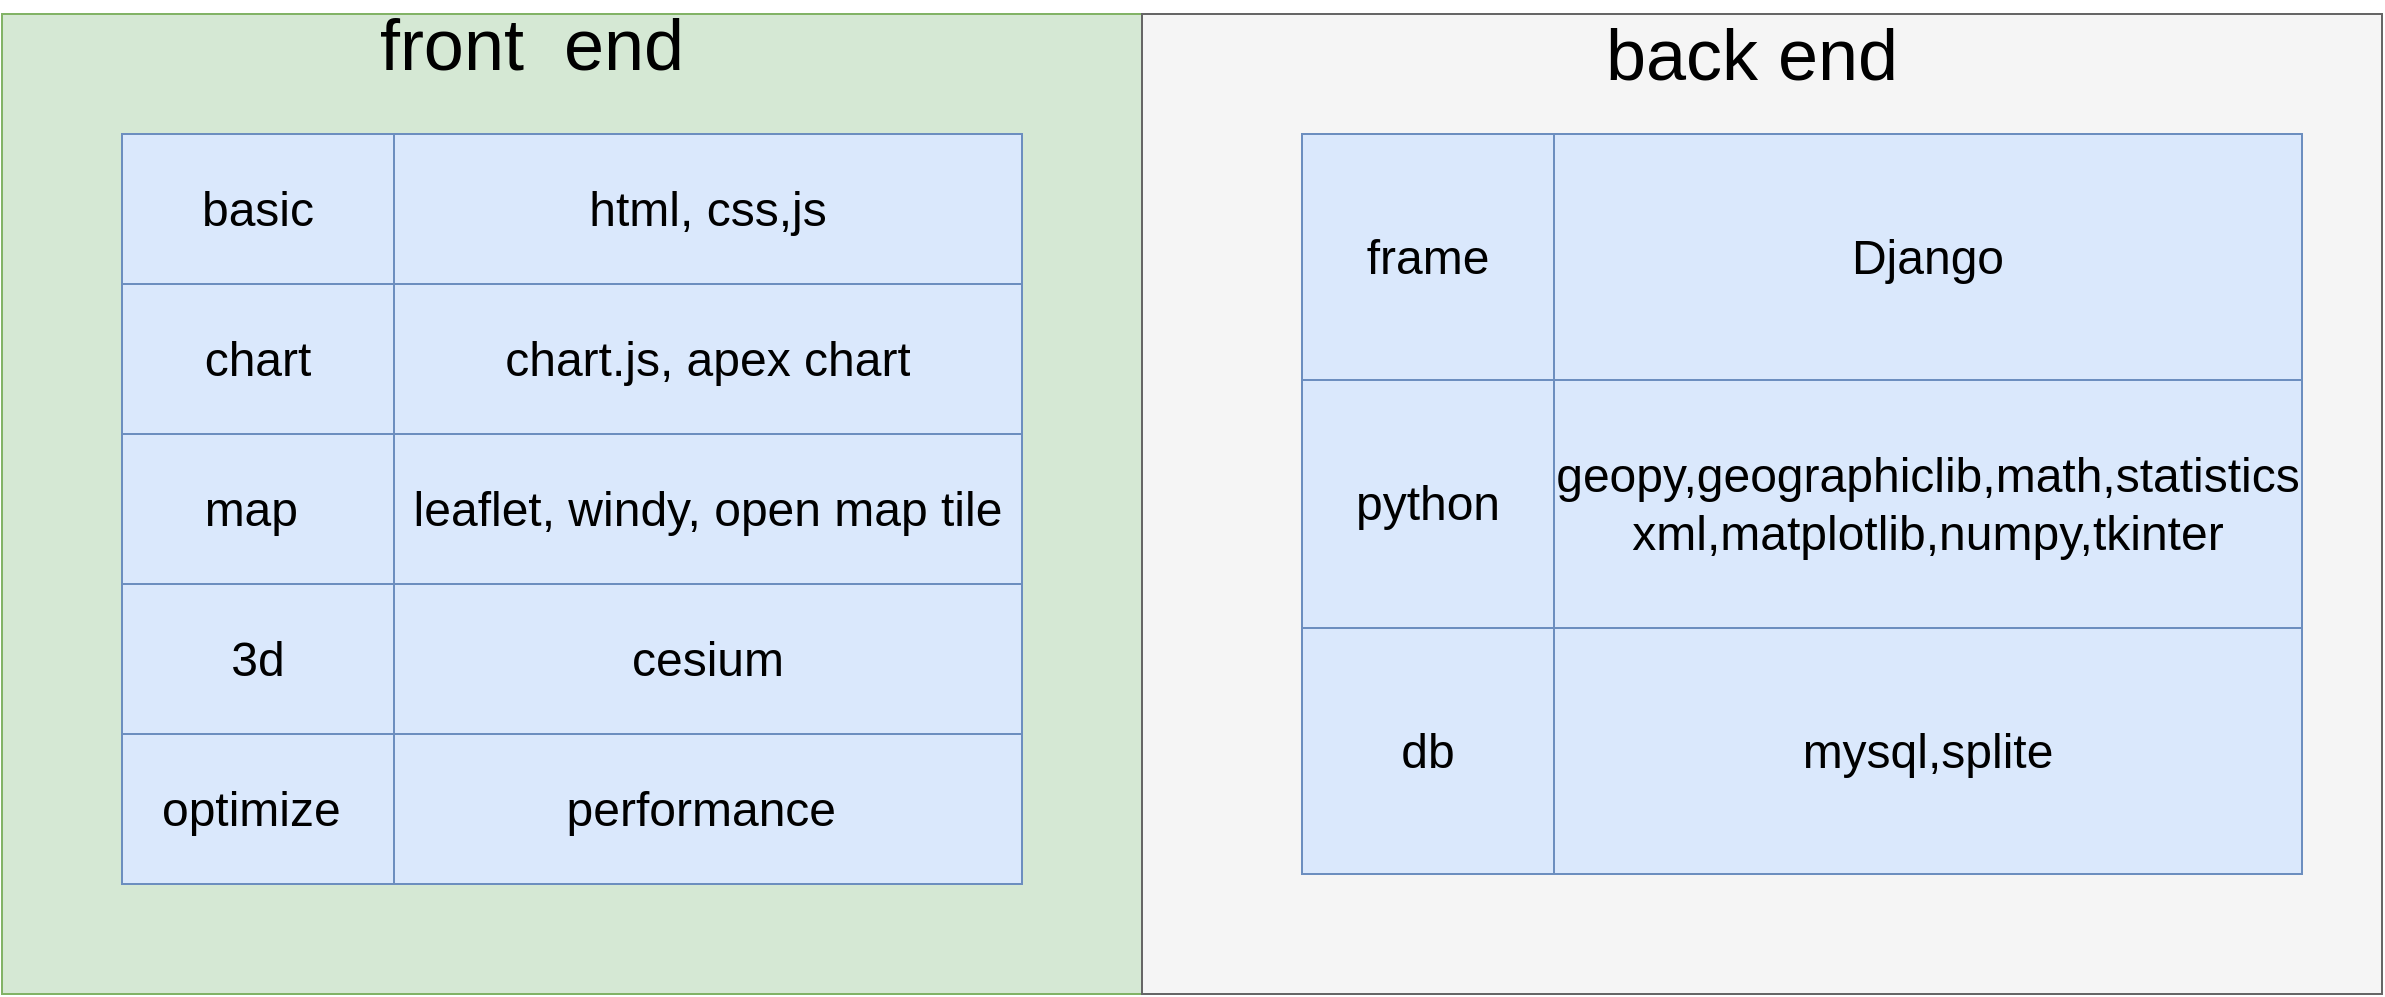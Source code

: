 <mxfile version="20.4.0" type="github">
  <diagram id="vv3MheI4nflTlW9d9Kxx" name="第 1 页">
    <mxGraphModel dx="711" dy="1071" grid="1" gridSize="10" guides="1" tooltips="1" connect="1" arrows="1" fold="1" page="1" pageScale="1" pageWidth="827" pageHeight="1169" math="0" shadow="0">
      <root>
        <mxCell id="0" />
        <mxCell id="1" parent="0" />
        <mxCell id="IsSZBrrW5yVkn5puTIVh-1" value="" style="rounded=0;whiteSpace=wrap;html=1;fillColor=#d5e8d4;strokeColor=#82b366;" vertex="1" parent="1">
          <mxGeometry x="30" y="360" width="570" height="490" as="geometry" />
        </mxCell>
        <mxCell id="IsSZBrrW5yVkn5puTIVh-2" value="&lt;font style=&quot;font-size: 36px;&quot;&gt;front &amp;nbsp;end&lt;/font&gt;" style="text;html=1;strokeColor=none;fillColor=none;align=center;verticalAlign=middle;whiteSpace=wrap;rounded=0;" vertex="1" parent="1">
          <mxGeometry x="140" y="360" width="310" height="30" as="geometry" />
        </mxCell>
        <mxCell id="IsSZBrrW5yVkn5puTIVh-13" value="" style="shape=table;startSize=0;container=1;collapsible=0;childLayout=tableLayout;fontSize=24;fillColor=#dae8fc;strokeColor=#6c8ebf;" vertex="1" parent="1">
          <mxGeometry x="90" y="420" width="450" height="375" as="geometry" />
        </mxCell>
        <mxCell id="IsSZBrrW5yVkn5puTIVh-14" value="" style="shape=tableRow;horizontal=0;startSize=0;swimlaneHead=0;swimlaneBody=0;top=0;left=0;bottom=0;right=0;collapsible=0;dropTarget=0;fillColor=none;points=[[0,0.5],[1,0.5]];portConstraint=eastwest;fontSize=24;" vertex="1" parent="IsSZBrrW5yVkn5puTIVh-13">
          <mxGeometry width="450" height="75" as="geometry" />
        </mxCell>
        <mxCell id="IsSZBrrW5yVkn5puTIVh-15" value="basic" style="shape=partialRectangle;html=1;whiteSpace=wrap;connectable=0;overflow=hidden;fillColor=none;top=0;left=0;bottom=0;right=0;pointerEvents=1;fontSize=24;" vertex="1" parent="IsSZBrrW5yVkn5puTIVh-14">
          <mxGeometry width="136" height="75" as="geometry">
            <mxRectangle width="136" height="75" as="alternateBounds" />
          </mxGeometry>
        </mxCell>
        <mxCell id="IsSZBrrW5yVkn5puTIVh-16" value="html, css,js" style="shape=partialRectangle;html=1;whiteSpace=wrap;connectable=0;overflow=hidden;fillColor=none;top=0;left=0;bottom=0;right=0;pointerEvents=1;fontSize=24;" vertex="1" parent="IsSZBrrW5yVkn5puTIVh-14">
          <mxGeometry x="136" width="314" height="75" as="geometry">
            <mxRectangle width="314" height="75" as="alternateBounds" />
          </mxGeometry>
        </mxCell>
        <mxCell id="IsSZBrrW5yVkn5puTIVh-17" value="" style="shape=tableRow;horizontal=0;startSize=0;swimlaneHead=0;swimlaneBody=0;top=0;left=0;bottom=0;right=0;collapsible=0;dropTarget=0;fillColor=none;points=[[0,0.5],[1,0.5]];portConstraint=eastwest;fontSize=24;" vertex="1" parent="IsSZBrrW5yVkn5puTIVh-13">
          <mxGeometry y="75" width="450" height="75" as="geometry" />
        </mxCell>
        <mxCell id="IsSZBrrW5yVkn5puTIVh-18" value="chart" style="shape=partialRectangle;html=1;whiteSpace=wrap;connectable=0;overflow=hidden;fillColor=none;top=0;left=0;bottom=0;right=0;pointerEvents=1;fontSize=24;" vertex="1" parent="IsSZBrrW5yVkn5puTIVh-17">
          <mxGeometry width="136" height="75" as="geometry">
            <mxRectangle width="136" height="75" as="alternateBounds" />
          </mxGeometry>
        </mxCell>
        <mxCell id="IsSZBrrW5yVkn5puTIVh-19" value="chart.js, apex chart" style="shape=partialRectangle;html=1;whiteSpace=wrap;connectable=0;overflow=hidden;fillColor=none;top=0;left=0;bottom=0;right=0;pointerEvents=1;fontSize=24;" vertex="1" parent="IsSZBrrW5yVkn5puTIVh-17">
          <mxGeometry x="136" width="314" height="75" as="geometry">
            <mxRectangle width="314" height="75" as="alternateBounds" />
          </mxGeometry>
        </mxCell>
        <mxCell id="IsSZBrrW5yVkn5puTIVh-20" value="" style="shape=tableRow;horizontal=0;startSize=0;swimlaneHead=0;swimlaneBody=0;top=0;left=0;bottom=0;right=0;collapsible=0;dropTarget=0;fillColor=none;points=[[0,0.5],[1,0.5]];portConstraint=eastwest;fontSize=24;" vertex="1" parent="IsSZBrrW5yVkn5puTIVh-13">
          <mxGeometry y="150" width="450" height="75" as="geometry" />
        </mxCell>
        <mxCell id="IsSZBrrW5yVkn5puTIVh-21" value="map&amp;nbsp;" style="shape=partialRectangle;html=1;whiteSpace=wrap;connectable=0;overflow=hidden;fillColor=none;top=0;left=0;bottom=0;right=0;pointerEvents=1;fontSize=24;" vertex="1" parent="IsSZBrrW5yVkn5puTIVh-20">
          <mxGeometry width="136" height="75" as="geometry">
            <mxRectangle width="136" height="75" as="alternateBounds" />
          </mxGeometry>
        </mxCell>
        <mxCell id="IsSZBrrW5yVkn5puTIVh-22" value="leaflet, windy, open map tile" style="shape=partialRectangle;html=1;whiteSpace=wrap;connectable=0;overflow=hidden;fillColor=none;top=0;left=0;bottom=0;right=0;pointerEvents=1;fontSize=24;" vertex="1" parent="IsSZBrrW5yVkn5puTIVh-20">
          <mxGeometry x="136" width="314" height="75" as="geometry">
            <mxRectangle width="314" height="75" as="alternateBounds" />
          </mxGeometry>
        </mxCell>
        <mxCell id="IsSZBrrW5yVkn5puTIVh-23" value="" style="shape=tableRow;horizontal=0;startSize=0;swimlaneHead=0;swimlaneBody=0;top=0;left=0;bottom=0;right=0;collapsible=0;dropTarget=0;fillColor=none;points=[[0,0.5],[1,0.5]];portConstraint=eastwest;fontSize=24;" vertex="1" parent="IsSZBrrW5yVkn5puTIVh-13">
          <mxGeometry y="225" width="450" height="75" as="geometry" />
        </mxCell>
        <mxCell id="IsSZBrrW5yVkn5puTIVh-24" value="3d" style="shape=partialRectangle;html=1;whiteSpace=wrap;connectable=0;overflow=hidden;fillColor=none;top=0;left=0;bottom=0;right=0;pointerEvents=1;fontSize=24;" vertex="1" parent="IsSZBrrW5yVkn5puTIVh-23">
          <mxGeometry width="136" height="75" as="geometry">
            <mxRectangle width="136" height="75" as="alternateBounds" />
          </mxGeometry>
        </mxCell>
        <mxCell id="IsSZBrrW5yVkn5puTIVh-25" value="cesium" style="shape=partialRectangle;html=1;whiteSpace=wrap;connectable=0;overflow=hidden;fillColor=none;top=0;left=0;bottom=0;right=0;pointerEvents=1;fontSize=24;" vertex="1" parent="IsSZBrrW5yVkn5puTIVh-23">
          <mxGeometry x="136" width="314" height="75" as="geometry">
            <mxRectangle width="314" height="75" as="alternateBounds" />
          </mxGeometry>
        </mxCell>
        <mxCell id="IsSZBrrW5yVkn5puTIVh-26" style="shape=tableRow;horizontal=0;startSize=0;swimlaneHead=0;swimlaneBody=0;top=0;left=0;bottom=0;right=0;collapsible=0;dropTarget=0;fillColor=none;points=[[0,0.5],[1,0.5]];portConstraint=eastwest;fontSize=24;" vertex="1" parent="IsSZBrrW5yVkn5puTIVh-13">
          <mxGeometry y="300" width="450" height="75" as="geometry" />
        </mxCell>
        <mxCell id="IsSZBrrW5yVkn5puTIVh-27" value="optimize&amp;nbsp;" style="shape=partialRectangle;html=1;whiteSpace=wrap;connectable=0;overflow=hidden;fillColor=none;top=0;left=0;bottom=0;right=0;pointerEvents=1;fontSize=24;" vertex="1" parent="IsSZBrrW5yVkn5puTIVh-26">
          <mxGeometry width="136" height="75" as="geometry">
            <mxRectangle width="136" height="75" as="alternateBounds" />
          </mxGeometry>
        </mxCell>
        <mxCell id="IsSZBrrW5yVkn5puTIVh-28" value="performance&amp;nbsp;" style="shape=partialRectangle;html=1;whiteSpace=wrap;connectable=0;overflow=hidden;fillColor=none;top=0;left=0;bottom=0;right=0;pointerEvents=1;fontSize=24;" vertex="1" parent="IsSZBrrW5yVkn5puTIVh-26">
          <mxGeometry x="136" width="314" height="75" as="geometry">
            <mxRectangle width="314" height="75" as="alternateBounds" />
          </mxGeometry>
        </mxCell>
        <mxCell id="IsSZBrrW5yVkn5puTIVh-29" value="" style="rounded=0;whiteSpace=wrap;html=1;fontFamily=Helvetica;fontSize=24;fillColor=#f5f5f5;strokeColor=#666666;fontColor=#333333;" vertex="1" parent="1">
          <mxGeometry x="600" y="360" width="620" height="490" as="geometry" />
        </mxCell>
        <mxCell id="IsSZBrrW5yVkn5puTIVh-30" value="&lt;font style=&quot;font-size: 36px;&quot;&gt;back end&lt;/font&gt;" style="text;html=1;strokeColor=none;fillColor=none;align=center;verticalAlign=middle;whiteSpace=wrap;rounded=0;fontFamily=Helvetica;fontSize=24;" vertex="1" parent="1">
          <mxGeometry x="790" y="360" width="230" height="40" as="geometry" />
        </mxCell>
        <mxCell id="IsSZBrrW5yVkn5puTIVh-31" value="" style="shape=table;startSize=0;container=1;collapsible=0;childLayout=tableLayout;fontFamily=Helvetica;fontSize=24;fillColor=#dae8fc;strokeColor=#6c8ebf;" vertex="1" parent="1">
          <mxGeometry x="680" y="420" width="500" height="370" as="geometry" />
        </mxCell>
        <mxCell id="IsSZBrrW5yVkn5puTIVh-32" value="" style="shape=tableRow;horizontal=0;startSize=0;swimlaneHead=0;swimlaneBody=0;top=0;left=0;bottom=0;right=0;collapsible=0;dropTarget=0;fillColor=none;points=[[0,0.5],[1,0.5]];portConstraint=eastwest;fontFamily=Helvetica;fontSize=24;" vertex="1" parent="IsSZBrrW5yVkn5puTIVh-31">
          <mxGeometry width="500" height="123" as="geometry" />
        </mxCell>
        <mxCell id="IsSZBrrW5yVkn5puTIVh-33" value="frame" style="shape=partialRectangle;html=1;whiteSpace=wrap;connectable=0;overflow=hidden;fillColor=none;top=0;left=0;bottom=0;right=0;pointerEvents=1;fontFamily=Helvetica;fontSize=24;" vertex="1" parent="IsSZBrrW5yVkn5puTIVh-32">
          <mxGeometry width="126" height="123" as="geometry">
            <mxRectangle width="126" height="123" as="alternateBounds" />
          </mxGeometry>
        </mxCell>
        <mxCell id="IsSZBrrW5yVkn5puTIVh-34" value="Django" style="shape=partialRectangle;html=1;whiteSpace=wrap;connectable=0;overflow=hidden;fillColor=none;top=0;left=0;bottom=0;right=0;pointerEvents=1;fontFamily=Helvetica;fontSize=24;" vertex="1" parent="IsSZBrrW5yVkn5puTIVh-32">
          <mxGeometry x="126" width="374" height="123" as="geometry">
            <mxRectangle width="374" height="123" as="alternateBounds" />
          </mxGeometry>
        </mxCell>
        <mxCell id="IsSZBrrW5yVkn5puTIVh-35" value="" style="shape=tableRow;horizontal=0;startSize=0;swimlaneHead=0;swimlaneBody=0;top=0;left=0;bottom=0;right=0;collapsible=0;dropTarget=0;fillColor=none;points=[[0,0.5],[1,0.5]];portConstraint=eastwest;fontFamily=Helvetica;fontSize=24;" vertex="1" parent="IsSZBrrW5yVkn5puTIVh-31">
          <mxGeometry y="123" width="500" height="124" as="geometry" />
        </mxCell>
        <mxCell id="IsSZBrrW5yVkn5puTIVh-36" value="python" style="shape=partialRectangle;html=1;whiteSpace=wrap;connectable=0;overflow=hidden;fillColor=none;top=0;left=0;bottom=0;right=0;pointerEvents=1;fontFamily=Helvetica;fontSize=24;" vertex="1" parent="IsSZBrrW5yVkn5puTIVh-35">
          <mxGeometry width="126" height="124" as="geometry">
            <mxRectangle width="126" height="124" as="alternateBounds" />
          </mxGeometry>
        </mxCell>
        <mxCell id="IsSZBrrW5yVkn5puTIVh-37" value="geopy,geographiclib,math,statistics&lt;br&gt;xml,matplotlib,numpy,tkinter" style="shape=partialRectangle;html=1;whiteSpace=wrap;connectable=0;overflow=hidden;fillColor=none;top=0;left=0;bottom=0;right=0;pointerEvents=1;fontFamily=Helvetica;fontSize=24;" vertex="1" parent="IsSZBrrW5yVkn5puTIVh-35">
          <mxGeometry x="126" width="374" height="124" as="geometry">
            <mxRectangle width="374" height="124" as="alternateBounds" />
          </mxGeometry>
        </mxCell>
        <mxCell id="IsSZBrrW5yVkn5puTIVh-38" value="" style="shape=tableRow;horizontal=0;startSize=0;swimlaneHead=0;swimlaneBody=0;top=0;left=0;bottom=0;right=0;collapsible=0;dropTarget=0;fillColor=none;points=[[0,0.5],[1,0.5]];portConstraint=eastwest;fontFamily=Helvetica;fontSize=24;" vertex="1" parent="IsSZBrrW5yVkn5puTIVh-31">
          <mxGeometry y="247" width="500" height="123" as="geometry" />
        </mxCell>
        <mxCell id="IsSZBrrW5yVkn5puTIVh-39" value="db" style="shape=partialRectangle;html=1;whiteSpace=wrap;connectable=0;overflow=hidden;fillColor=none;top=0;left=0;bottom=0;right=0;pointerEvents=1;fontFamily=Helvetica;fontSize=24;" vertex="1" parent="IsSZBrrW5yVkn5puTIVh-38">
          <mxGeometry width="126" height="123" as="geometry">
            <mxRectangle width="126" height="123" as="alternateBounds" />
          </mxGeometry>
        </mxCell>
        <mxCell id="IsSZBrrW5yVkn5puTIVh-40" value="mysql,splite" style="shape=partialRectangle;html=1;whiteSpace=wrap;connectable=0;overflow=hidden;fillColor=none;top=0;left=0;bottom=0;right=0;pointerEvents=1;fontFamily=Helvetica;fontSize=24;" vertex="1" parent="IsSZBrrW5yVkn5puTIVh-38">
          <mxGeometry x="126" width="374" height="123" as="geometry">
            <mxRectangle width="374" height="123" as="alternateBounds" />
          </mxGeometry>
        </mxCell>
      </root>
    </mxGraphModel>
  </diagram>
</mxfile>
